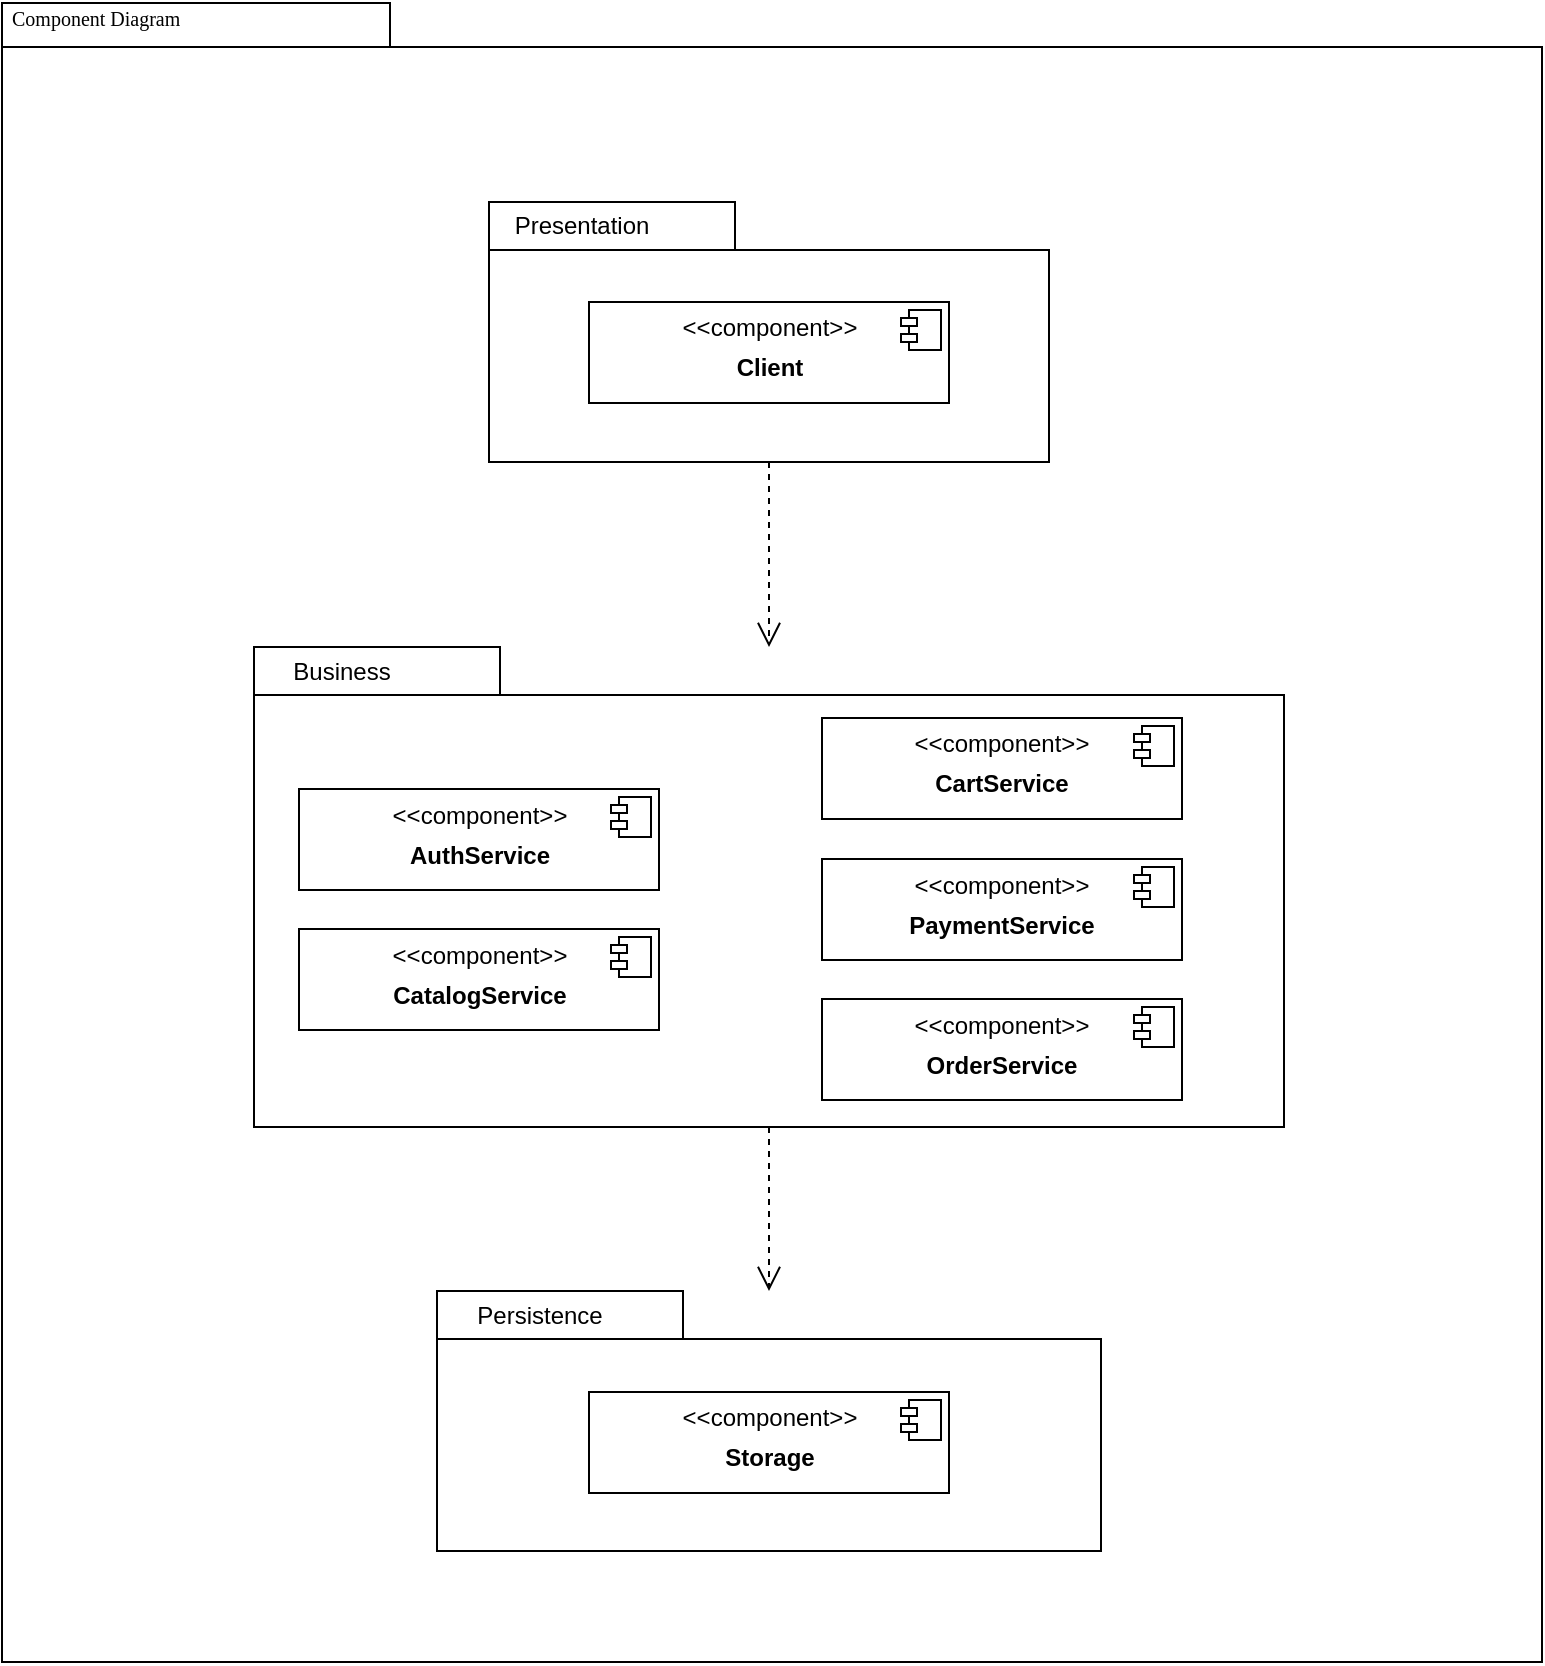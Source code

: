 <mxfile version="16.1.2" type="device" pages="2"><diagram name="Component Diagram" id="b5b7bab2-c9e2-2cf4-8b2a-24fd1a2a6d21"><mxGraphModel dx="1720" dy="1105" grid="1" gridSize="10" guides="1" tooltips="1" connect="1" arrows="1" fold="1" page="1" pageScale="1" pageWidth="827" pageHeight="1169" background="none" math="0" shadow="0"><root><mxCell id="0"/><mxCell id="1" parent="0"/><mxCell id="jsmbEi9oPqC_xXd0lxNW-28" value="" style="group" parent="1" vertex="1" connectable="0"><mxGeometry x="440" y="130" width="770" height="830" as="geometry"/></mxCell><mxCell id="6e0c8c40b5770093-72" value="" style="shape=folder;fontStyle=1;spacingTop=10;tabWidth=194;tabHeight=22;tabPosition=left;html=1;rounded=0;shadow=0;comic=0;labelBackgroundColor=none;strokeWidth=1;fillColor=none;fontFamily=Verdana;fontSize=10;align=center;" parent="jsmbEi9oPqC_xXd0lxNW-28" vertex="1"><mxGeometry y="0.491" width="770" height="829.509" as="geometry"/></mxCell><mxCell id="6e0c8c40b5770093-73" value="Component Diagram" style="text;html=1;align=left;verticalAlign=top;spacingTop=-4;fontSize=10;fontFamily=Verdana" parent="jsmbEi9oPqC_xXd0lxNW-28" vertex="1"><mxGeometry x="3.462" width="100" height="19.633" as="geometry"/></mxCell><mxCell id="6e0c8c40b5770093-19" value="" style="group" parent="1" vertex="1" connectable="0"><mxGeometry x="683.5" y="230" width="280" height="130" as="geometry"/></mxCell><mxCell id="6e0c8c40b5770093-20" value="" style="shape=folder;fontStyle=1;spacingTop=10;tabWidth=123;tabHeight=24;tabPosition=left;html=1;rounded=0;shadow=0;comic=0;labelBackgroundColor=none;strokeWidth=1;fontFamily=Verdana;fontSize=10;align=center;" parent="6e0c8c40b5770093-19" vertex="1"><mxGeometry width="280" height="130" as="geometry"/></mxCell><mxCell id="jsmbEi9oPqC_xXd0lxNW-6" value="Presentation" style="text;html=1;strokeColor=none;fillColor=none;align=center;verticalAlign=middle;whiteSpace=wrap;rounded=0;" parent="6e0c8c40b5770093-19" vertex="1"><mxGeometry x="16.5" y="-3" width="60" height="30" as="geometry"/></mxCell><mxCell id="jsmbEi9oPqC_xXd0lxNW-14" value="&lt;p style=&quot;margin: 0px ; margin-top: 6px ; text-align: center&quot;&gt;&amp;lt;&amp;lt;component&amp;gt;&amp;gt;&lt;/p&gt;&lt;p style=&quot;margin: 0px ; margin-top: 6px ; text-align: center&quot;&gt;&lt;b&gt;Client&lt;/b&gt;&lt;/p&gt;" style="align=left;overflow=fill;html=1;dropTarget=0;" parent="6e0c8c40b5770093-19" vertex="1"><mxGeometry x="50" y="50" width="180" height="50.5" as="geometry"/></mxCell><mxCell id="jsmbEi9oPqC_xXd0lxNW-15" value="" style="shape=component;jettyWidth=8;jettyHeight=4;" parent="jsmbEi9oPqC_xXd0lxNW-14" vertex="1"><mxGeometry x="1" width="20" height="20" relative="1" as="geometry"><mxPoint x="-24" y="4" as="offset"/></mxGeometry></mxCell><mxCell id="6e0c8c40b5770093-67" style="edgeStyle=none;rounded=0;html=1;dashed=1;labelBackgroundColor=none;startFill=0;endArrow=open;endFill=0;endSize=10;fontFamily=Verdana;fontSize=10;exitX=0.5;exitY=1;exitDx=0;exitDy=0;exitPerimeter=0;" parent="1" source="6e0c8c40b5770093-33" target="6e0c8c40b5770093-47" edge="1"><mxGeometry relative="1" as="geometry"/></mxCell><mxCell id="6e0c8c40b5770093-61" style="edgeStyle=none;rounded=0;html=1;dashed=1;labelBackgroundColor=none;startFill=0;endArrow=open;endFill=0;endSize=10;fontFamily=Verdana;fontSize=10;exitX=0.5;exitY=1;exitDx=0;exitDy=0;exitPerimeter=0;" parent="1" source="6e0c8c40b5770093-20" target="6e0c8c40b5770093-33" edge="1"><mxGeometry relative="1" as="geometry"><mxPoint x="830" y="430" as="targetPoint"/></mxGeometry></mxCell><mxCell id="jsmbEi9oPqC_xXd0lxNW-26" value="" style="group" parent="1" vertex="1" connectable="0"><mxGeometry x="566" y="450" width="515" height="242.5" as="geometry"/></mxCell><mxCell id="6e0c8c40b5770093-33" value="" style="shape=folder;fontStyle=1;spacingTop=10;tabWidth=123;tabHeight=24;tabPosition=left;html=1;rounded=0;shadow=0;comic=0;labelBackgroundColor=none;strokeColor=#000000;strokeWidth=1;fillColor=#ffffff;fontFamily=Verdana;fontSize=10;fontColor=#000000;align=center;" parent="jsmbEi9oPqC_xXd0lxNW-26" vertex="1"><mxGeometry y="2.5" width="515" height="240" as="geometry"/></mxCell><mxCell id="jsmbEi9oPqC_xXd0lxNW-7" value="Business" style="text;html=1;strokeColor=none;fillColor=none;align=center;verticalAlign=middle;whiteSpace=wrap;rounded=0;" parent="jsmbEi9oPqC_xXd0lxNW-26" vertex="1"><mxGeometry x="14" width="60" height="30" as="geometry"/></mxCell><mxCell id="jsmbEi9oPqC_xXd0lxNW-12" value="&lt;p style=&quot;margin: 0px ; margin-top: 6px ; text-align: center&quot;&gt;&amp;lt;&amp;lt;component&amp;gt;&amp;gt;&lt;/p&gt;&lt;p style=&quot;margin: 0px ; margin-top: 6px ; text-align: center&quot;&gt;&lt;b&gt;AuthService&lt;/b&gt;&lt;/p&gt;" style="align=left;overflow=fill;html=1;dropTarget=0;" parent="jsmbEi9oPqC_xXd0lxNW-26" vertex="1"><mxGeometry x="22.5" y="73.5" width="180" height="50.5" as="geometry"/></mxCell><mxCell id="jsmbEi9oPqC_xXd0lxNW-13" value="" style="shape=component;jettyWidth=8;jettyHeight=4;" parent="jsmbEi9oPqC_xXd0lxNW-12" vertex="1"><mxGeometry x="1" width="20" height="20" relative="1" as="geometry"><mxPoint x="-24" y="4" as="offset"/></mxGeometry></mxCell><mxCell id="jsmbEi9oPqC_xXd0lxNW-16" value="&lt;p style=&quot;margin: 0px ; margin-top: 6px ; text-align: center&quot;&gt;&amp;lt;&amp;lt;component&amp;gt;&amp;gt;&lt;/p&gt;&lt;p style=&quot;margin: 0px ; margin-top: 6px ; text-align: center&quot;&gt;&lt;b&gt;CatalogService&lt;/b&gt;&lt;/p&gt;" style="align=left;overflow=fill;html=1;dropTarget=0;" parent="jsmbEi9oPqC_xXd0lxNW-26" vertex="1"><mxGeometry x="22.5" y="143.5" width="180" height="50.5" as="geometry"/></mxCell><mxCell id="jsmbEi9oPqC_xXd0lxNW-17" value="" style="shape=component;jettyWidth=8;jettyHeight=4;" parent="jsmbEi9oPqC_xXd0lxNW-16" vertex="1"><mxGeometry x="1" width="20" height="20" relative="1" as="geometry"><mxPoint x="-24" y="4" as="offset"/></mxGeometry></mxCell><mxCell id="jsmbEi9oPqC_xXd0lxNW-18" value="&lt;p style=&quot;margin: 0px ; margin-top: 6px ; text-align: center&quot;&gt;&amp;lt;&amp;lt;component&amp;gt;&amp;gt;&lt;/p&gt;&lt;p style=&quot;margin: 0px ; margin-top: 6px ; text-align: center&quot;&gt;&lt;b&gt;CartService&lt;/b&gt;&lt;/p&gt;" style="align=left;overflow=fill;html=1;dropTarget=0;" parent="jsmbEi9oPqC_xXd0lxNW-26" vertex="1"><mxGeometry x="284" y="38" width="180" height="50.5" as="geometry"/></mxCell><mxCell id="jsmbEi9oPqC_xXd0lxNW-19" value="" style="shape=component;jettyWidth=8;jettyHeight=4;" parent="jsmbEi9oPqC_xXd0lxNW-18" vertex="1"><mxGeometry x="1" width="20" height="20" relative="1" as="geometry"><mxPoint x="-24" y="4" as="offset"/></mxGeometry></mxCell><mxCell id="jsmbEi9oPqC_xXd0lxNW-20" value="&lt;p style=&quot;margin: 0px ; margin-top: 6px ; text-align: center&quot;&gt;&amp;lt;&amp;lt;component&amp;gt;&amp;gt;&lt;/p&gt;&lt;p style=&quot;margin: 0px ; margin-top: 6px ; text-align: center&quot;&gt;&lt;b&gt;PaymentService&lt;/b&gt;&lt;/p&gt;" style="align=left;overflow=fill;html=1;dropTarget=0;" parent="jsmbEi9oPqC_xXd0lxNW-26" vertex="1"><mxGeometry x="284" y="108.5" width="180" height="50.5" as="geometry"/></mxCell><mxCell id="jsmbEi9oPqC_xXd0lxNW-21" value="" style="shape=component;jettyWidth=8;jettyHeight=4;" parent="jsmbEi9oPqC_xXd0lxNW-20" vertex="1"><mxGeometry x="1" width="20" height="20" relative="1" as="geometry"><mxPoint x="-24" y="4" as="offset"/></mxGeometry></mxCell><mxCell id="jsmbEi9oPqC_xXd0lxNW-22" value="&lt;p style=&quot;margin: 0px ; margin-top: 6px ; text-align: center&quot;&gt;&amp;lt;&amp;lt;component&amp;gt;&amp;gt;&lt;/p&gt;&lt;p style=&quot;margin: 0px ; margin-top: 6px ; text-align: center&quot;&gt;&lt;b&gt;OrderService&lt;/b&gt;&lt;/p&gt;" style="align=left;overflow=fill;html=1;dropTarget=0;" parent="jsmbEi9oPqC_xXd0lxNW-26" vertex="1"><mxGeometry x="284" y="178.5" width="180" height="50.5" as="geometry"/></mxCell><mxCell id="jsmbEi9oPqC_xXd0lxNW-23" value="" style="shape=component;jettyWidth=8;jettyHeight=4;" parent="jsmbEi9oPqC_xXd0lxNW-22" vertex="1"><mxGeometry x="1" width="20" height="20" relative="1" as="geometry"><mxPoint x="-24" y="4" as="offset"/></mxGeometry></mxCell><mxCell id="jsmbEi9oPqC_xXd0lxNW-27" value="" style="group" parent="1" vertex="1" connectable="0"><mxGeometry x="657.5" y="771.5" width="332" height="133" as="geometry"/></mxCell><mxCell id="6e0c8c40b5770093-47" value="" style="shape=folder;fontStyle=1;spacingTop=10;tabWidth=123;tabHeight=24;tabPosition=left;html=1;rounded=0;shadow=0;comic=0;labelBackgroundColor=none;strokeWidth=1;fontFamily=Verdana;fontSize=10;align=center;" parent="jsmbEi9oPqC_xXd0lxNW-27" vertex="1"><mxGeometry y="3" width="332" height="130" as="geometry"/></mxCell><mxCell id="jsmbEi9oPqC_xXd0lxNW-9" value="Persistence" style="text;html=1;strokeColor=none;fillColor=none;align=center;verticalAlign=middle;whiteSpace=wrap;rounded=0;" parent="jsmbEi9oPqC_xXd0lxNW-27" vertex="1"><mxGeometry x="21.5" width="60" height="30" as="geometry"/></mxCell><mxCell id="jsmbEi9oPqC_xXd0lxNW-24" value="&lt;p style=&quot;margin: 0px ; margin-top: 6px ; text-align: center&quot;&gt;&amp;lt;&amp;lt;component&amp;gt;&amp;gt;&lt;/p&gt;&lt;p style=&quot;margin: 0px ; margin-top: 6px ; text-align: center&quot;&gt;&lt;b&gt;Storage&lt;/b&gt;&lt;/p&gt;" style="align=left;overflow=fill;html=1;dropTarget=0;" parent="jsmbEi9oPqC_xXd0lxNW-27" vertex="1"><mxGeometry x="76" y="53.5" width="180" height="50.5" as="geometry"/></mxCell><mxCell id="jsmbEi9oPqC_xXd0lxNW-25" value="" style="shape=component;jettyWidth=8;jettyHeight=4;" parent="jsmbEi9oPqC_xXd0lxNW-24" vertex="1"><mxGeometry x="1" width="20" height="20" relative="1" as="geometry"><mxPoint x="-24" y="4" as="offset"/></mxGeometry></mxCell></root></mxGraphModel></diagram><diagram id="UowK_DqRy2jPyEPuFIL2" name="Deployment Diagram"><mxGraphModel dx="2102" dy="1351" grid="1" gridSize="10" guides="1" tooltips="1" connect="1" arrows="1" fold="1" page="1" pageScale="1" pageWidth="827" pageHeight="1169" math="0" shadow="0"><root><mxCell id="YsMn2-FlzUj-5JXH-Tb1-0"/><mxCell id="YsMn2-FlzUj-5JXH-Tb1-1" parent="YsMn2-FlzUj-5JXH-Tb1-0"/><mxCell id="YsMn2-FlzUj-5JXH-Tb1-30" value="" style="group" vertex="1" connectable="0" parent="YsMn2-FlzUj-5JXH-Tb1-1"><mxGeometry x="120" y="310" width="1090" height="710" as="geometry"/></mxCell><mxCell id="YsMn2-FlzUj-5JXH-Tb1-31" value="" style="shape=folder;fontStyle=1;spacingTop=10;tabWidth=194;tabHeight=22;tabPosition=left;html=1;rounded=0;shadow=0;comic=0;labelBackgroundColor=none;strokeWidth=1;fillColor=none;fontFamily=Verdana;fontSize=10;align=center;" vertex="1" parent="YsMn2-FlzUj-5JXH-Tb1-30"><mxGeometry y="0.384" width="1090" height="649.616" as="geometry"/></mxCell><mxCell id="YsMn2-FlzUj-5JXH-Tb1-32" value="Component Diagram" style="text;html=1;align=left;verticalAlign=top;spacingTop=-4;fontSize=10;fontFamily=Verdana" vertex="1" parent="YsMn2-FlzUj-5JXH-Tb1-30"><mxGeometry x="4.9" width="141.558" height="15.376" as="geometry"/></mxCell><mxCell id="S2pk97OY4k8eEIHz6AkY-61" value="" style="group" vertex="1" connectable="0" parent="YsMn2-FlzUj-5JXH-Tb1-30"><mxGeometry x="750" y="110" width="280" height="160" as="geometry"/></mxCell><mxCell id="S2pk97OY4k8eEIHz6AkY-58" value="" style="shape=cube;whiteSpace=wrap;html=1;boundedLbl=1;backgroundOutline=1;darkOpacity=0.05;darkOpacity2=0.1;" vertex="1" parent="S2pk97OY4k8eEIHz6AkY-61"><mxGeometry width="280" height="160" as="geometry"/></mxCell><mxCell id="S2pk97OY4k8eEIHz6AkY-59" value="&amp;lt;&amp;lt;device&amp;gt;&amp;gt;" style="text;html=1;strokeColor=none;fillColor=none;align=center;verticalAlign=middle;whiteSpace=wrap;rounded=0;" vertex="1" parent="S2pk97OY4k8eEIHz6AkY-61"><mxGeometry x="110" y="23.332" width="60" height="19.659" as="geometry"/></mxCell><mxCell id="S2pk97OY4k8eEIHz6AkY-60" value="&lt;b&gt;Application Server&lt;/b&gt;" style="text;html=1;strokeColor=none;fillColor=none;align=center;verticalAlign=middle;whiteSpace=wrap;rounded=0;" vertex="1" parent="S2pk97OY4k8eEIHz6AkY-61"><mxGeometry x="110" y="46.992" width="60" height="19.659" as="geometry"/></mxCell><mxCell id="YsMn2-FlzUj-5JXH-Tb1-28" value="&lt;p style=&quot;margin: 0px ; margin-top: 6px ; text-align: center&quot;&gt;&amp;lt;&amp;lt;component&amp;gt;&amp;gt;&lt;/p&gt;&lt;p style=&quot;margin: 0px ; margin-top: 6px ; text-align: center&quot;&gt;&lt;b&gt;REST APIs&lt;/b&gt;&lt;/p&gt;" style="align=left;overflow=fill;html=1;dropTarget=0;" vertex="1" parent="S2pk97OY4k8eEIHz6AkY-61"><mxGeometry x="60" y="85.19" width="180" height="52.97" as="geometry"/></mxCell><mxCell id="YsMn2-FlzUj-5JXH-Tb1-29" value="" style="shape=component;jettyWidth=8;jettyHeight=4;" vertex="1" parent="YsMn2-FlzUj-5JXH-Tb1-28"><mxGeometry x="1" width="20" height="20" relative="1" as="geometry"><mxPoint x="-24" y="4" as="offset"/></mxGeometry></mxCell><mxCell id="S2pk97OY4k8eEIHz6AkY-35" value="" style="shape=cube;whiteSpace=wrap;html=1;boundedLbl=1;backgroundOutline=1;darkOpacity=0.05;darkOpacity2=0.1;" vertex="1" parent="YsMn2-FlzUj-5JXH-Tb1-30"><mxGeometry x="405" y="125.19" width="280" height="400" as="geometry"/></mxCell><mxCell id="S2pk97OY4k8eEIHz6AkY-55" style="edgeStyle=orthogonalEdgeStyle;rounded=0;orthogonalLoop=1;jettySize=auto;html=1;entryX=0;entryY=0.5;entryDx=0;entryDy=0;dashed=1;" edge="1" parent="YsMn2-FlzUj-5JXH-Tb1-30" source="YsMn2-FlzUj-5JXH-Tb1-14" target="YsMn2-FlzUj-5JXH-Tb1-28"><mxGeometry relative="1" as="geometry"/></mxCell><mxCell id="S2pk97OY4k8eEIHz6AkY-57" value="HTTP" style="edgeLabel;html=1;align=center;verticalAlign=middle;resizable=0;points=[];" vertex="1" connectable="0" parent="S2pk97OY4k8eEIHz6AkY-55"><mxGeometry x="-0.046" y="1" relative="1" as="geometry"><mxPoint as="offset"/></mxGeometry></mxCell><mxCell id="YsMn2-FlzUj-5JXH-Tb1-14" value="&lt;p style=&quot;margin: 0px ; margin-top: 6px ; text-align: center&quot;&gt;&amp;lt;&amp;lt;component&amp;gt;&amp;gt;&lt;/p&gt;&lt;p style=&quot;margin: 0px ; margin-top: 6px ; text-align: center&quot;&gt;&lt;b&gt;NGINX&lt;/b&gt;&lt;/p&gt;" style="align=left;overflow=fill;html=1;dropTarget=0;" vertex="1" parent="YsMn2-FlzUj-5JXH-Tb1-30"><mxGeometry x="460" y="265.19" width="180" height="186.49" as="geometry"/></mxCell><mxCell id="YsMn2-FlzUj-5JXH-Tb1-15" value="" style="shape=component;jettyWidth=8;jettyHeight=4;" vertex="1" parent="YsMn2-FlzUj-5JXH-Tb1-14"><mxGeometry x="1" width="20" height="20" relative="1" as="geometry"><mxPoint x="-24" y="4" as="offset"/></mxGeometry></mxCell><mxCell id="S2pk97OY4k8eEIHz6AkY-3" value="" style="group" vertex="1" connectable="0" parent="YsMn2-FlzUj-5JXH-Tb1-30"><mxGeometry x="44" y="270" width="250" height="147.44" as="geometry"/></mxCell><mxCell id="S2pk97OY4k8eEIHz6AkY-0" value="" style="shape=cube;whiteSpace=wrap;html=1;boundedLbl=1;backgroundOutline=1;darkOpacity=0.05;darkOpacity2=0.1;" vertex="1" parent="S2pk97OY4k8eEIHz6AkY-3"><mxGeometry width="250" height="147.44" as="geometry"/></mxCell><mxCell id="YsMn2-FlzUj-5JXH-Tb1-6" value="&lt;p style=&quot;margin: 0px ; margin-top: 6px ; text-align: center&quot;&gt;&amp;lt;&amp;lt;component&amp;gt;&amp;gt;&lt;/p&gt;&lt;p style=&quot;margin: 0px ; margin-top: 6px ; text-align: center&quot;&gt;&lt;b&gt;Browser&lt;/b&gt;&lt;/p&gt;" style="align=left;overflow=fill;html=1;dropTarget=0;" vertex="1" parent="S2pk97OY4k8eEIHz6AkY-3"><mxGeometry x="50" y="68.805" width="180" height="49.638" as="geometry"/></mxCell><mxCell id="YsMn2-FlzUj-5JXH-Tb1-7" value="" style="shape=component;jettyWidth=8;jettyHeight=4;" vertex="1" parent="YsMn2-FlzUj-5JXH-Tb1-6"><mxGeometry x="1" width="20" height="20" relative="1" as="geometry"><mxPoint x="-24" y="4" as="offset"/></mxGeometry></mxCell><mxCell id="S2pk97OY4k8eEIHz6AkY-1" value="&amp;lt;&amp;lt;device&amp;gt;&amp;gt;" style="text;html=1;strokeColor=none;fillColor=none;align=center;verticalAlign=middle;whiteSpace=wrap;rounded=0;" vertex="1" parent="S2pk97OY4k8eEIHz6AkY-3"><mxGeometry x="95" y="19.659" width="60" height="29.488" as="geometry"/></mxCell><mxCell id="S2pk97OY4k8eEIHz6AkY-2" value="&lt;b&gt;PC&lt;/b&gt;" style="text;html=1;strokeColor=none;fillColor=none;align=center;verticalAlign=middle;whiteSpace=wrap;rounded=0;" vertex="1" parent="S2pk97OY4k8eEIHz6AkY-3"><mxGeometry x="95" y="39.317" width="60" height="29.488" as="geometry"/></mxCell><mxCell id="S2pk97OY4k8eEIHz6AkY-23" value="" style="group" vertex="1" connectable="0" parent="YsMn2-FlzUj-5JXH-Tb1-30"><mxGeometry x="44" y="470" width="250" height="147.44" as="geometry"/></mxCell><mxCell id="S2pk97OY4k8eEIHz6AkY-24" value="" style="shape=cube;whiteSpace=wrap;html=1;boundedLbl=1;backgroundOutline=1;darkOpacity=0.05;darkOpacity2=0.1;" vertex="1" parent="S2pk97OY4k8eEIHz6AkY-23"><mxGeometry width="250" height="147.44" as="geometry"/></mxCell><mxCell id="S2pk97OY4k8eEIHz6AkY-25" value="&lt;p style=&quot;margin: 0px ; margin-top: 6px ; text-align: center&quot;&gt;&amp;lt;&amp;lt;component&amp;gt;&amp;gt;&lt;/p&gt;&lt;p style=&quot;margin: 0px ; margin-top: 6px ; text-align: center&quot;&gt;&lt;b&gt;Browser&lt;/b&gt;&lt;/p&gt;" style="align=left;overflow=fill;html=1;dropTarget=0;" vertex="1" parent="S2pk97OY4k8eEIHz6AkY-23"><mxGeometry x="50" y="68.805" width="180" height="49.638" as="geometry"/></mxCell><mxCell id="S2pk97OY4k8eEIHz6AkY-26" value="" style="shape=component;jettyWidth=8;jettyHeight=4;" vertex="1" parent="S2pk97OY4k8eEIHz6AkY-25"><mxGeometry x="1" width="20" height="20" relative="1" as="geometry"><mxPoint x="-24" y="4" as="offset"/></mxGeometry></mxCell><mxCell id="S2pk97OY4k8eEIHz6AkY-27" value="&amp;lt;&amp;lt;device&amp;gt;&amp;gt;" style="text;html=1;strokeColor=none;fillColor=none;align=center;verticalAlign=middle;whiteSpace=wrap;rounded=0;" vertex="1" parent="S2pk97OY4k8eEIHz6AkY-23"><mxGeometry x="95" y="19.659" width="60" height="29.488" as="geometry"/></mxCell><mxCell id="S2pk97OY4k8eEIHz6AkY-28" value="&lt;b&gt;Mobile&lt;/b&gt;" style="text;html=1;strokeColor=none;fillColor=none;align=center;verticalAlign=middle;whiteSpace=wrap;rounded=0;" vertex="1" parent="S2pk97OY4k8eEIHz6AkY-23"><mxGeometry x="95" y="39.317" width="60" height="29.488" as="geometry"/></mxCell><mxCell id="S2pk97OY4k8eEIHz6AkY-29" value="" style="group" vertex="1" connectable="0" parent="YsMn2-FlzUj-5JXH-Tb1-30"><mxGeometry x="44" y="70" width="250" height="147.44" as="geometry"/></mxCell><mxCell id="S2pk97OY4k8eEIHz6AkY-30" value="" style="shape=cube;whiteSpace=wrap;html=1;boundedLbl=1;backgroundOutline=1;darkOpacity=0.05;darkOpacity2=0.1;" vertex="1" parent="S2pk97OY4k8eEIHz6AkY-29"><mxGeometry width="250" height="147.44" as="geometry"/></mxCell><mxCell id="S2pk97OY4k8eEIHz6AkY-31" value="&lt;p style=&quot;margin: 0px ; margin-top: 6px ; text-align: center&quot;&gt;&amp;lt;&amp;lt;component&amp;gt;&amp;gt;&lt;/p&gt;&lt;p style=&quot;margin: 0px ; margin-top: 6px ; text-align: center&quot;&gt;&lt;b&gt;Browser&lt;/b&gt;&lt;/p&gt;" style="align=left;overflow=fill;html=1;dropTarget=0;" vertex="1" parent="S2pk97OY4k8eEIHz6AkY-29"><mxGeometry x="50" y="68.805" width="180" height="49.638" as="geometry"/></mxCell><mxCell id="S2pk97OY4k8eEIHz6AkY-32" value="" style="shape=component;jettyWidth=8;jettyHeight=4;" vertex="1" parent="S2pk97OY4k8eEIHz6AkY-31"><mxGeometry x="1" width="20" height="20" relative="1" as="geometry"><mxPoint x="-24" y="4" as="offset"/></mxGeometry></mxCell><mxCell id="S2pk97OY4k8eEIHz6AkY-33" value="&amp;lt;&amp;lt;device&amp;gt;&amp;gt;" style="text;html=1;strokeColor=none;fillColor=none;align=center;verticalAlign=middle;whiteSpace=wrap;rounded=0;" vertex="1" parent="S2pk97OY4k8eEIHz6AkY-29"><mxGeometry x="95" y="19.659" width="60" height="29.488" as="geometry"/></mxCell><mxCell id="S2pk97OY4k8eEIHz6AkY-34" value="&lt;b&gt;Tablet&lt;/b&gt;" style="text;html=1;strokeColor=none;fillColor=none;align=center;verticalAlign=middle;whiteSpace=wrap;rounded=0;" vertex="1" parent="S2pk97OY4k8eEIHz6AkY-29"><mxGeometry x="95" y="39.317" width="60" height="29.488" as="geometry"/></mxCell><mxCell id="S2pk97OY4k8eEIHz6AkY-36" value="&amp;lt;&amp;lt;device&amp;gt;&amp;gt;" style="text;html=1;strokeColor=none;fillColor=none;align=center;verticalAlign=middle;whiteSpace=wrap;rounded=0;" vertex="1" parent="YsMn2-FlzUj-5JXH-Tb1-30"><mxGeometry x="520" y="155.189" width="60" height="29.488" as="geometry"/></mxCell><mxCell id="S2pk97OY4k8eEIHz6AkY-37" value="&lt;b&gt;Web Server&lt;/b&gt;" style="text;html=1;strokeColor=none;fillColor=none;align=center;verticalAlign=middle;whiteSpace=wrap;rounded=0;" vertex="1" parent="YsMn2-FlzUj-5JXH-Tb1-30"><mxGeometry x="520" y="184.677" width="60" height="29.488" as="geometry"/></mxCell><mxCell id="S2pk97OY4k8eEIHz6AkY-56" value="HTTP" style="edgeStyle=orthogonalEdgeStyle;rounded=0;orthogonalLoop=1;jettySize=auto;html=1;entryX=0.75;entryY=1;entryDx=0;entryDy=0;dashed=1;" edge="1" parent="YsMn2-FlzUj-5JXH-Tb1-30" source="S2pk97OY4k8eEIHz6AkY-38" target="YsMn2-FlzUj-5JXH-Tb1-14"><mxGeometry relative="1" as="geometry"><Array as="points"><mxPoint x="550" y="470"/><mxPoint x="595" y="470"/></Array></mxGeometry></mxCell><mxCell id="S2pk97OY4k8eEIHz6AkY-38" value="&lt;p style=&quot;margin: 0px ; margin-top: 6px ; text-align: center&quot;&gt;&amp;lt;&amp;lt;component&amp;gt;&amp;gt;&lt;/p&gt;&lt;p style=&quot;margin: 0px ; margin-top: 6px ; text-align: center&quot;&gt;&lt;b&gt;Client Application&lt;/b&gt;&lt;/p&gt;" style="align=left;overflow=fill;html=1;dropTarget=0;" vertex="1" parent="YsMn2-FlzUj-5JXH-Tb1-30"><mxGeometry x="475" y="340" width="150" height="50" as="geometry"/></mxCell><mxCell id="S2pk97OY4k8eEIHz6AkY-39" value="" style="shape=component;jettyWidth=8;jettyHeight=4;" vertex="1" parent="S2pk97OY4k8eEIHz6AkY-38"><mxGeometry x="1" width="20" height="20" relative="1" as="geometry"><mxPoint x="-24" y="4" as="offset"/></mxGeometry></mxCell><mxCell id="S2pk97OY4k8eEIHz6AkY-45" style="edgeStyle=orthogonalEdgeStyle;rounded=0;orthogonalLoop=1;jettySize=auto;html=1;dashed=1;" edge="1" parent="YsMn2-FlzUj-5JXH-Tb1-30" source="S2pk97OY4k8eEIHz6AkY-30"><mxGeometry relative="1" as="geometry"><mxPoint x="405" y="310" as="targetPoint"/><Array as="points"><mxPoint x="350" y="144"/><mxPoint x="350" y="310"/><mxPoint x="405" y="310"/></Array></mxGeometry></mxCell><mxCell id="S2pk97OY4k8eEIHz6AkY-50" value="HTTPS" style="edgeLabel;html=1;align=center;verticalAlign=middle;resizable=0;points=[];" vertex="1" connectable="0" parent="S2pk97OY4k8eEIHz6AkY-45"><mxGeometry x="0.042" y="3" relative="1" as="geometry"><mxPoint y="-1" as="offset"/></mxGeometry></mxCell><mxCell id="S2pk97OY4k8eEIHz6AkY-48" style="edgeStyle=orthogonalEdgeStyle;rounded=0;orthogonalLoop=1;jettySize=auto;html=1;dashed=1;" edge="1" parent="YsMn2-FlzUj-5JXH-Tb1-30" source="S2pk97OY4k8eEIHz6AkY-24" target="S2pk97OY4k8eEIHz6AkY-35"><mxGeometry relative="1" as="geometry"><Array as="points"><mxPoint x="350" y="544"/><mxPoint x="350" y="340"/></Array></mxGeometry></mxCell><mxCell id="S2pk97OY4k8eEIHz6AkY-52" value="HTTPS" style="edgeLabel;html=1;align=center;verticalAlign=middle;resizable=0;points=[];" vertex="1" connectable="0" parent="S2pk97OY4k8eEIHz6AkY-48"><mxGeometry x="0.122" y="-3" relative="1" as="geometry"><mxPoint as="offset"/></mxGeometry></mxCell><mxCell id="S2pk97OY4k8eEIHz6AkY-49" style="edgeStyle=orthogonalEdgeStyle;rounded=0;orthogonalLoop=1;jettySize=auto;html=1;dashed=1;" edge="1" parent="YsMn2-FlzUj-5JXH-Tb1-30" source="S2pk97OY4k8eEIHz6AkY-0" target="S2pk97OY4k8eEIHz6AkY-35"><mxGeometry relative="1" as="geometry"><Array as="points"><mxPoint x="320" y="325"/><mxPoint x="320" y="325"/></Array></mxGeometry></mxCell><mxCell id="S2pk97OY4k8eEIHz6AkY-51" value="HTTPS" style="edgeLabel;html=1;align=center;verticalAlign=middle;resizable=0;points=[];" vertex="1" connectable="0" parent="S2pk97OY4k8eEIHz6AkY-49"><mxGeometry x="-0.27" relative="1" as="geometry"><mxPoint x="1" as="offset"/></mxGeometry></mxCell><mxCell id="S2pk97OY4k8eEIHz6AkY-69" value="" style="group" vertex="1" connectable="0" parent="YsMn2-FlzUj-5JXH-Tb1-30"><mxGeometry x="760" y="390" width="280" height="160" as="geometry"/></mxCell><mxCell id="S2pk97OY4k8eEIHz6AkY-63" value="" style="shape=cube;whiteSpace=wrap;html=1;boundedLbl=1;backgroundOutline=1;darkOpacity=0.05;darkOpacity2=0.1;" vertex="1" parent="S2pk97OY4k8eEIHz6AkY-69"><mxGeometry width="280" height="160" as="geometry"/></mxCell><mxCell id="S2pk97OY4k8eEIHz6AkY-64" value="&amp;lt;&amp;lt;device&amp;gt;&amp;gt;" style="text;html=1;strokeColor=none;fillColor=none;align=center;verticalAlign=middle;whiteSpace=wrap;rounded=0;" vertex="1" parent="S2pk97OY4k8eEIHz6AkY-69"><mxGeometry x="110" y="23.332" width="60" height="19.659" as="geometry"/></mxCell><mxCell id="S2pk97OY4k8eEIHz6AkY-65" value="&lt;b&gt;Persistence Server&lt;/b&gt;" style="text;html=1;strokeColor=none;fillColor=none;align=center;verticalAlign=middle;whiteSpace=wrap;rounded=0;" vertex="1" parent="S2pk97OY4k8eEIHz6AkY-69"><mxGeometry x="110" y="46.992" width="60" height="19.659" as="geometry"/></mxCell><mxCell id="S2pk97OY4k8eEIHz6AkY-41" value="&lt;p style=&quot;margin: 0px ; margin-top: 6px ; text-align: center&quot;&gt;&amp;lt;&amp;lt;component&amp;gt;&amp;gt;&lt;/p&gt;&lt;p style=&quot;margin: 0px ; margin-top: 6px ; text-align: center&quot;&gt;&lt;b&gt;Storage&lt;/b&gt;&lt;/p&gt;" style="align=left;overflow=fill;html=1;dropTarget=0;" vertex="1" parent="S2pk97OY4k8eEIHz6AkY-69"><mxGeometry x="60" y="80" width="180" height="52.97" as="geometry"/></mxCell><mxCell id="S2pk97OY4k8eEIHz6AkY-42" value="" style="shape=component;jettyWidth=8;jettyHeight=4;" vertex="1" parent="S2pk97OY4k8eEIHz6AkY-41"><mxGeometry x="1" width="20" height="20" relative="1" as="geometry"><mxPoint x="-24" y="4" as="offset"/></mxGeometry></mxCell><mxCell id="S2pk97OY4k8eEIHz6AkY-70" style="edgeStyle=orthogonalEdgeStyle;rounded=0;orthogonalLoop=1;jettySize=auto;html=1;entryX=1;entryY=0.5;entryDx=0;entryDy=0;dashed=1;" edge="1" parent="YsMn2-FlzUj-5JXH-Tb1-30" source="YsMn2-FlzUj-5JXH-Tb1-28" target="S2pk97OY4k8eEIHz6AkY-41"><mxGeometry relative="1" as="geometry"/></mxCell></root></mxGraphModel></diagram></mxfile>